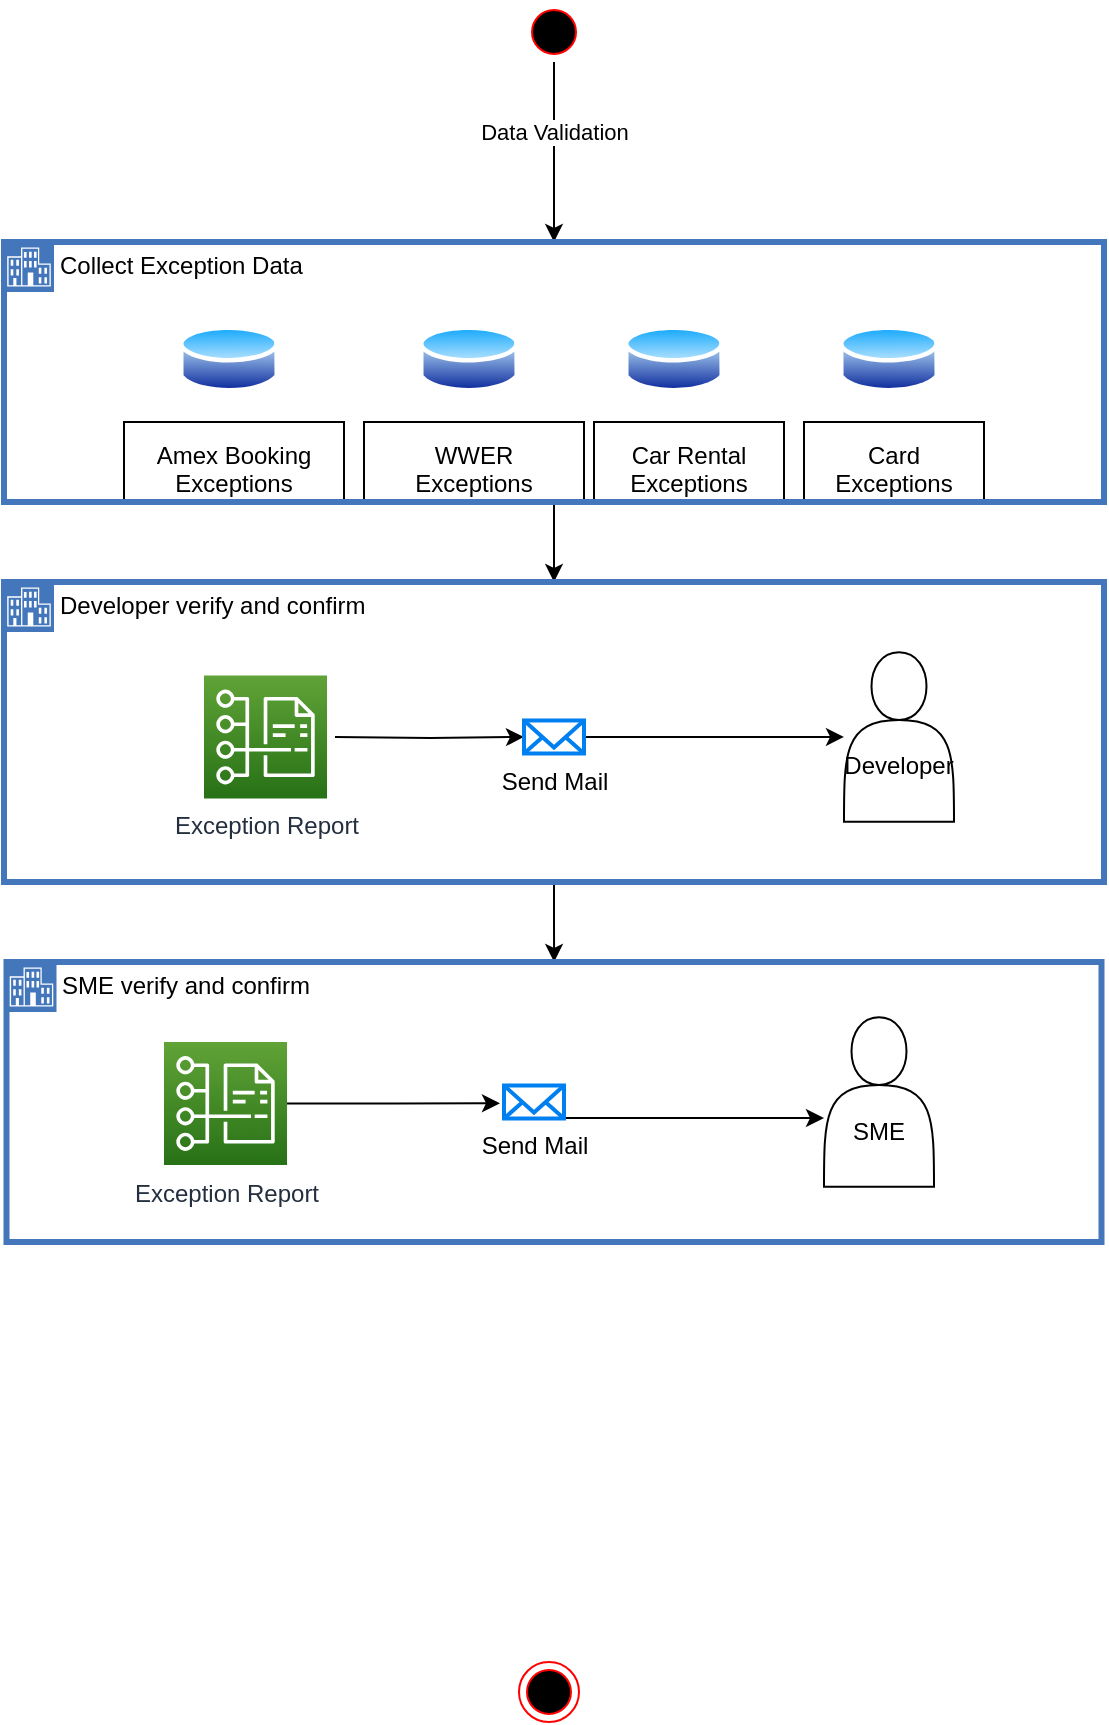 <mxfile version="20.8.20" type="github">
  <diagram name="Page-1" id="t4EVRYhD11pjJ2Vkq8i-">
    <mxGraphModel dx="1434" dy="794" grid="1" gridSize="10" guides="1" tooltips="1" connect="1" arrows="1" fold="1" page="1" pageScale="1" pageWidth="850" pageHeight="1100" math="0" shadow="0">
      <root>
        <mxCell id="0" />
        <mxCell id="1" parent="0" />
        <mxCell id="K94HRNuP3XekMzOQDXey-5" value="" style="aspect=fixed;perimeter=ellipsePerimeter;html=1;align=center;shadow=0;dashed=0;spacingTop=3;image;image=img/lib/active_directory/database.svg;" vertex="1" parent="1">
          <mxGeometry x="127.5" y="190" width="50" height="37" as="geometry" />
        </mxCell>
        <mxCell id="K94HRNuP3XekMzOQDXey-6" value="" style="aspect=fixed;perimeter=ellipsePerimeter;html=1;align=center;shadow=0;dashed=0;spacingTop=3;image;image=img/lib/active_directory/database.svg;" vertex="1" parent="1">
          <mxGeometry x="247.5" y="190" width="50" height="37" as="geometry" />
        </mxCell>
        <mxCell id="K94HRNuP3XekMzOQDXey-7" value="" style="aspect=fixed;perimeter=ellipsePerimeter;html=1;align=center;shadow=0;dashed=0;spacingTop=3;image;image=img/lib/active_directory/database.svg;" vertex="1" parent="1">
          <mxGeometry x="350" y="190" width="50" height="37" as="geometry" />
        </mxCell>
        <mxCell id="K94HRNuP3XekMzOQDXey-8" value="" style="aspect=fixed;perimeter=ellipsePerimeter;html=1;align=center;shadow=0;dashed=0;spacingTop=3;image;image=img/lib/active_directory/database.svg;" vertex="1" parent="1">
          <mxGeometry x="457.5" y="190" width="50" height="37" as="geometry" />
        </mxCell>
        <mxCell id="K94HRNuP3XekMzOQDXey-12" value="Amex Booking Exceptions " style="whiteSpace=wrap;html=1;verticalAlign=top;shadow=0;dashed=0;spacingTop=3;labelBackgroundColor=default;" vertex="1" parent="1">
          <mxGeometry x="100" y="240" width="110" height="40" as="geometry" />
        </mxCell>
        <mxCell id="K94HRNuP3XekMzOQDXey-14" value="&lt;div&gt;WWER&lt;br&gt;&lt;/div&gt;&lt;div&gt;Exceptions&lt;/div&gt;" style="whiteSpace=wrap;html=1;verticalAlign=top;shadow=0;dashed=0;spacingTop=3;labelBackgroundColor=default;" vertex="1" parent="1">
          <mxGeometry x="220" y="240" width="110" height="40" as="geometry" />
        </mxCell>
        <mxCell id="K94HRNuP3XekMzOQDXey-15" value="&lt;div&gt;Car Rental&lt;/div&gt;&lt;div&gt;Exceptions&lt;/div&gt;" style="whiteSpace=wrap;html=1;verticalAlign=top;shadow=0;dashed=0;spacingTop=3;labelBackgroundColor=default;" vertex="1" parent="1">
          <mxGeometry x="335" y="240" width="95" height="40" as="geometry" />
        </mxCell>
        <mxCell id="K94HRNuP3XekMzOQDXey-16" value="&lt;div&gt;Card&lt;/div&gt;&lt;div&gt;Exceptions&lt;/div&gt;" style="whiteSpace=wrap;html=1;verticalAlign=top;shadow=0;dashed=0;spacingTop=3;labelBackgroundColor=default;" vertex="1" parent="1">
          <mxGeometry x="440" y="240" width="90" height="40" as="geometry" />
        </mxCell>
        <mxCell id="K94HRNuP3XekMzOQDXey-30" value="" style="ellipse;html=1;shape=endState;fillColor=#000000;strokeColor=#ff0000;" vertex="1" parent="1">
          <mxGeometry x="297.5" y="860" width="30" height="30" as="geometry" />
        </mxCell>
        <mxCell id="K94HRNuP3XekMzOQDXey-51" style="edgeStyle=orthogonalEdgeStyle;rounded=0;orthogonalLoop=1;jettySize=auto;html=1;" edge="1" parent="1" source="K94HRNuP3XekMzOQDXey-34" target="K94HRNuP3XekMzOQDXey-41">
          <mxGeometry relative="1" as="geometry" />
        </mxCell>
        <mxCell id="K94HRNuP3XekMzOQDXey-52" value="Data Validation" style="edgeLabel;html=1;align=center;verticalAlign=middle;resizable=0;points=[];" vertex="1" connectable="0" parent="K94HRNuP3XekMzOQDXey-51">
          <mxGeometry x="-0.225" relative="1" as="geometry">
            <mxPoint as="offset" />
          </mxGeometry>
        </mxCell>
        <mxCell id="K94HRNuP3XekMzOQDXey-34" value="" style="ellipse;html=1;shape=startState;fillColor=#000000;strokeColor=#ff0000;" vertex="1" parent="1">
          <mxGeometry x="300" y="30" width="30" height="30" as="geometry" />
        </mxCell>
        <mxCell id="K94HRNuP3XekMzOQDXey-63" style="edgeStyle=orthogonalEdgeStyle;rounded=0;orthogonalLoop=1;jettySize=auto;html=1;" edge="1" parent="1" source="K94HRNuP3XekMzOQDXey-41" target="K94HRNuP3XekMzOQDXey-56">
          <mxGeometry relative="1" as="geometry" />
        </mxCell>
        <mxCell id="K94HRNuP3XekMzOQDXey-41" value="Collect Exception Data" style="shape=mxgraph.ibm.box;prType=enterprise;fontStyle=0;verticalAlign=top;align=left;spacingLeft=32;spacingTop=4;fillColor=none;rounded=0;whiteSpace=wrap;html=1;strokeColor=#4376BB;strokeWidth=3;dashed=0;container=1;spacing=-4;collapsible=0;expand=0;recursiveResize=0;" vertex="1" parent="1">
          <mxGeometry x="40" y="150" width="550" height="130" as="geometry" />
        </mxCell>
        <mxCell id="K94HRNuP3XekMzOQDXey-77" style="edgeStyle=orthogonalEdgeStyle;rounded=0;orthogonalLoop=1;jettySize=auto;html=1;" edge="1" parent="1" source="K94HRNuP3XekMzOQDXey-56" target="K94HRNuP3XekMzOQDXey-70">
          <mxGeometry relative="1" as="geometry" />
        </mxCell>
        <mxCell id="K94HRNuP3XekMzOQDXey-56" value="Developer verify and confirm" style="shape=mxgraph.ibm.box;prType=enterprise;fontStyle=0;verticalAlign=top;align=left;spacingLeft=32;spacingTop=4;fillColor=none;rounded=0;whiteSpace=wrap;html=1;strokeColor=#4376BB;strokeWidth=3;dashed=0;container=1;spacing=-4;collapsible=0;expand=0;recursiveResize=0;" vertex="1" parent="1">
          <mxGeometry x="40" y="320" width="550" height="150" as="geometry" />
        </mxCell>
        <mxCell id="K94HRNuP3XekMzOQDXey-59" value="" style="edgeStyle=orthogonalEdgeStyle;rounded=0;orthogonalLoop=1;jettySize=auto;html=1;" edge="1" parent="K94HRNuP3XekMzOQDXey-56" target="K94HRNuP3XekMzOQDXey-25">
          <mxGeometry relative="1" as="geometry">
            <mxPoint x="165.5" y="77.49" as="sourcePoint" />
          </mxGeometry>
        </mxCell>
        <mxCell id="K94HRNuP3XekMzOQDXey-60" value="" style="edgeStyle=orthogonalEdgeStyle;rounded=0;orthogonalLoop=1;jettySize=auto;html=1;" edge="1" parent="K94HRNuP3XekMzOQDXey-56" source="K94HRNuP3XekMzOQDXey-25" target="K94HRNuP3XekMzOQDXey-58">
          <mxGeometry relative="1" as="geometry">
            <Array as="points">
              <mxPoint x="330" y="78" />
              <mxPoint x="330" y="78" />
            </Array>
          </mxGeometry>
        </mxCell>
        <mxCell id="K94HRNuP3XekMzOQDXey-25" value="Send Mail" style="html=1;verticalLabelPosition=bottom;align=center;labelBackgroundColor=#ffffff;verticalAlign=top;strokeWidth=2;strokeColor=#0080F0;shadow=0;dashed=0;shape=mxgraph.ios7.icons.mail;" vertex="1" parent="K94HRNuP3XekMzOQDXey-56">
          <mxGeometry x="260" y="69.24" width="30" height="16.5" as="geometry" />
        </mxCell>
        <mxCell id="K94HRNuP3XekMzOQDXey-58" value="&lt;div&gt;&lt;br&gt;&lt;/div&gt;&lt;div&gt;&lt;br&gt;&lt;/div&gt;&lt;div&gt;Developer&lt;/div&gt;" style="shape=actor;whiteSpace=wrap;html=1;" vertex="1" parent="K94HRNuP3XekMzOQDXey-56">
          <mxGeometry x="420" y="35.12" width="55" height="84.75" as="geometry" />
        </mxCell>
        <mxCell id="K94HRNuP3XekMzOQDXey-76" value="&lt;div&gt;Exception Report&lt;/div&gt;" style="sketch=0;points=[[0,0,0],[0.25,0,0],[0.5,0,0],[0.75,0,0],[1,0,0],[0,1,0],[0.25,1,0],[0.5,1,0],[0.75,1,0],[1,1,0],[0,0.25,0],[0,0.5,0],[0,0.75,0],[1,0.25,0],[1,0.5,0],[1,0.75,0]];outlineConnect=0;fontColor=#232F3E;gradientColor=#60A337;gradientDirection=north;fillColor=#277116;strokeColor=#ffffff;dashed=0;verticalLabelPosition=bottom;verticalAlign=top;align=center;html=1;fontSize=12;fontStyle=0;aspect=fixed;shape=mxgraph.aws4.resourceIcon;resIcon=mxgraph.aws4.cost_and_usage_report;" vertex="1" parent="K94HRNuP3XekMzOQDXey-56">
          <mxGeometry x="100" y="46.74" width="61.51" height="61.51" as="geometry" />
        </mxCell>
        <mxCell id="K94HRNuP3XekMzOQDXey-70" value="SME verify and confirm" style="shape=mxgraph.ibm.box;prType=enterprise;fontStyle=0;verticalAlign=top;align=left;spacingLeft=32;spacingTop=4;fillColor=none;rounded=0;whiteSpace=wrap;html=1;strokeColor=#4376BB;strokeWidth=3;dashed=0;container=1;spacing=-4;collapsible=0;expand=0;recursiveResize=0;" vertex="1" parent="1">
          <mxGeometry x="41.25" y="510" width="547.5" height="140" as="geometry" />
        </mxCell>
        <mxCell id="K94HRNuP3XekMzOQDXey-73" value="" style="edgeStyle=orthogonalEdgeStyle;rounded=0;orthogonalLoop=1;jettySize=auto;html=1;" edge="1" parent="K94HRNuP3XekMzOQDXey-70" source="K94HRNuP3XekMzOQDXey-74" target="K94HRNuP3XekMzOQDXey-75">
          <mxGeometry relative="1" as="geometry">
            <Array as="points">
              <mxPoint x="330" y="78" />
              <mxPoint x="330" y="78" />
            </Array>
          </mxGeometry>
        </mxCell>
        <mxCell id="K94HRNuP3XekMzOQDXey-74" value="Send Mail" style="html=1;verticalLabelPosition=bottom;align=center;labelBackgroundColor=#ffffff;verticalAlign=top;strokeWidth=2;strokeColor=#0080F0;shadow=0;dashed=0;shape=mxgraph.ios7.icons.mail;" vertex="1" parent="K94HRNuP3XekMzOQDXey-70">
          <mxGeometry x="248.75" y="61.75" width="30" height="16.5" as="geometry" />
        </mxCell>
        <mxCell id="K94HRNuP3XekMzOQDXey-75" value="&lt;div&gt;&lt;br&gt;&lt;/div&gt;&lt;div&gt;&lt;br&gt;&lt;/div&gt;&lt;div&gt;SME&lt;/div&gt;" style="shape=actor;whiteSpace=wrap;html=1;" vertex="1" parent="K94HRNuP3XekMzOQDXey-70">
          <mxGeometry x="408.75" y="27.62" width="55" height="84.75" as="geometry" />
        </mxCell>
        <mxCell id="K94HRNuP3XekMzOQDXey-81" style="edgeStyle=orthogonalEdgeStyle;rounded=0;orthogonalLoop=1;jettySize=auto;html=1;entryX=-0.067;entryY=0.538;entryDx=0;entryDy=0;entryPerimeter=0;" edge="1" parent="K94HRNuP3XekMzOQDXey-70" source="K94HRNuP3XekMzOQDXey-78" target="K94HRNuP3XekMzOQDXey-74">
          <mxGeometry relative="1" as="geometry" />
        </mxCell>
        <mxCell id="K94HRNuP3XekMzOQDXey-78" value="&lt;div&gt;Exception Report&lt;/div&gt;" style="sketch=0;points=[[0,0,0],[0.25,0,0],[0.5,0,0],[0.75,0,0],[1,0,0],[0,1,0],[0.25,1,0],[0.5,1,0],[0.75,1,0],[1,1,0],[0,0.25,0],[0,0.5,0],[0,0.75,0],[1,0.25,0],[1,0.5,0],[1,0.75,0]];outlineConnect=0;fontColor=#232F3E;gradientColor=#60A337;gradientDirection=north;fillColor=#277116;strokeColor=#ffffff;dashed=0;verticalLabelPosition=bottom;verticalAlign=top;align=center;html=1;fontSize=12;fontStyle=0;aspect=fixed;shape=mxgraph.aws4.resourceIcon;resIcon=mxgraph.aws4.cost_and_usage_report;" vertex="1" parent="K94HRNuP3XekMzOQDXey-70">
          <mxGeometry x="78.75" y="40" width="61.51" height="61.51" as="geometry" />
        </mxCell>
      </root>
    </mxGraphModel>
  </diagram>
</mxfile>
